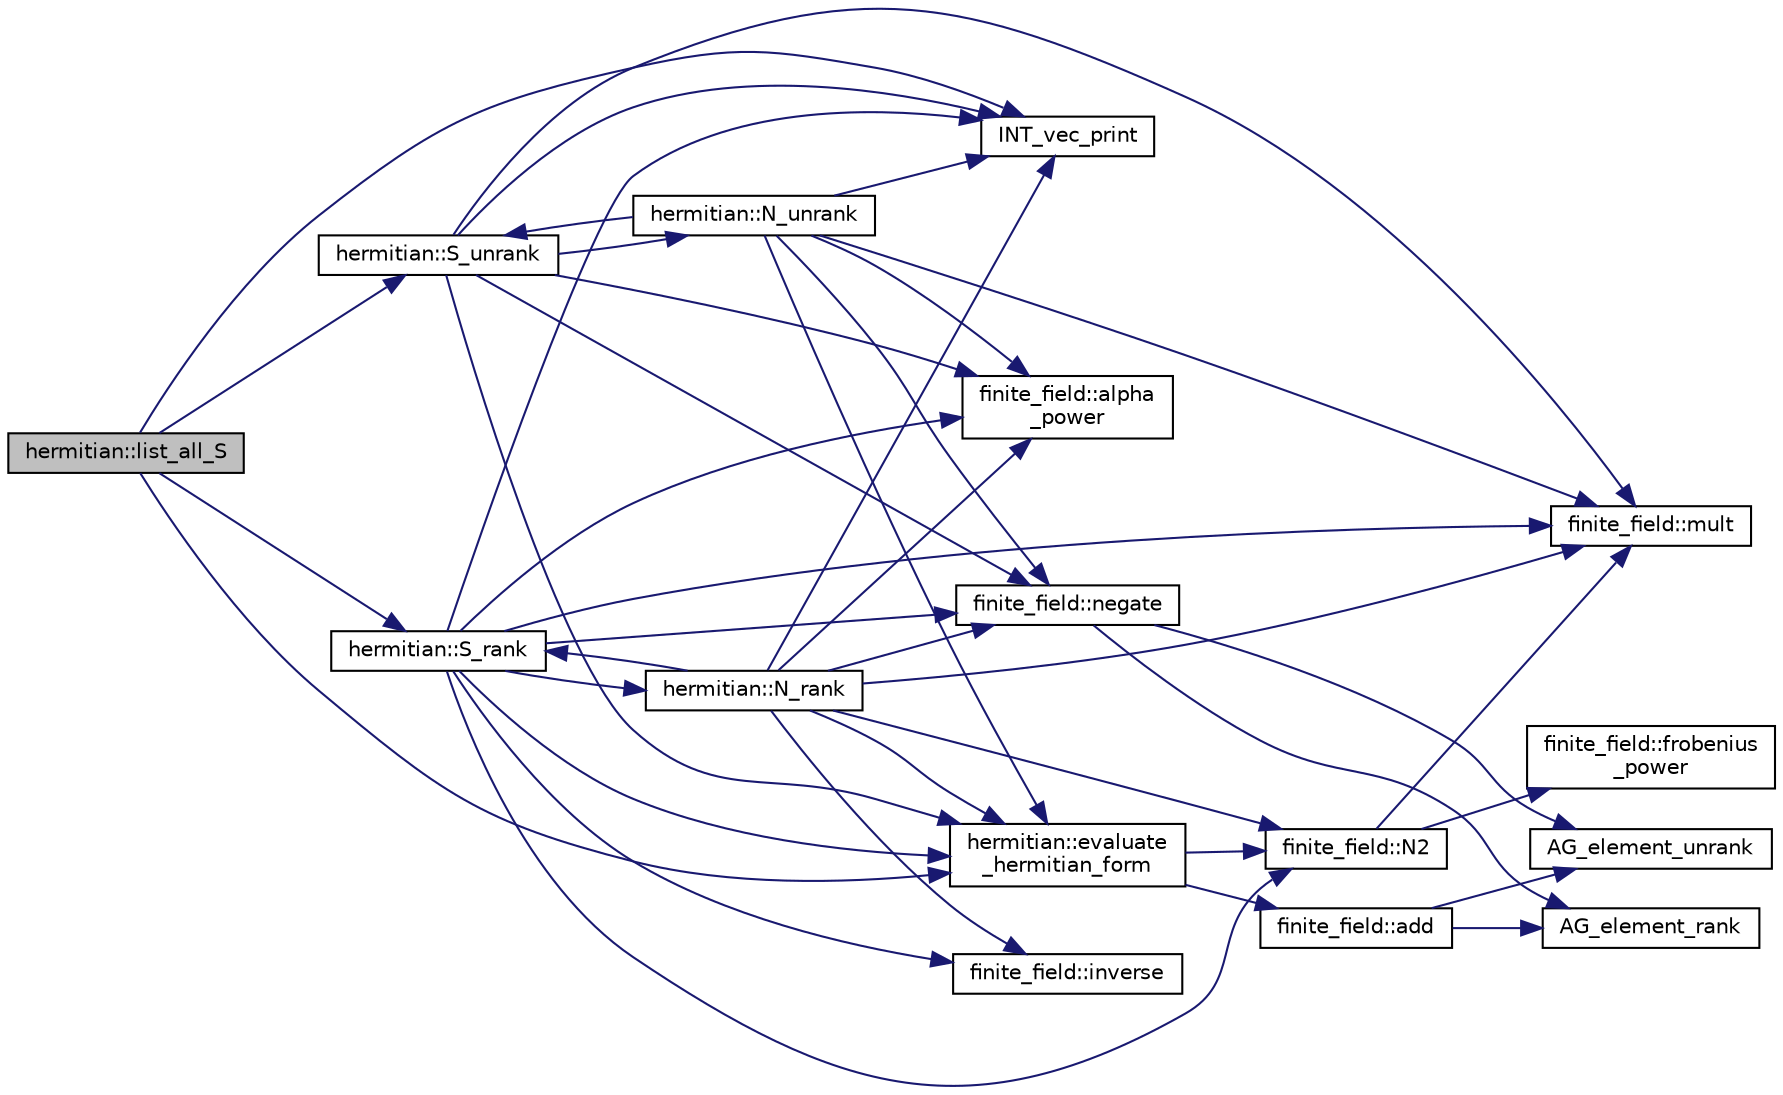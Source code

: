 digraph "hermitian::list_all_S"
{
  edge [fontname="Helvetica",fontsize="10",labelfontname="Helvetica",labelfontsize="10"];
  node [fontname="Helvetica",fontsize="10",shape=record];
  rankdir="LR";
  Node78 [label="hermitian::list_all_S",height=0.2,width=0.4,color="black", fillcolor="grey75", style="filled", fontcolor="black"];
  Node78 -> Node79 [color="midnightblue",fontsize="10",style="solid",fontname="Helvetica"];
  Node79 [label="hermitian::S_unrank",height=0.2,width=0.4,color="black", fillcolor="white", style="filled",URL="$d4/d11/classhermitian.html#a99def79f7db25874225ac043dd7f2180"];
  Node79 -> Node80 [color="midnightblue",fontsize="10",style="solid",fontname="Helvetica"];
  Node80 [label="hermitian::N_unrank",height=0.2,width=0.4,color="black", fillcolor="white", style="filled",URL="$d4/d11/classhermitian.html#a14b8d2fefc06ee5a6dddd22360178f78"];
  Node80 -> Node81 [color="midnightblue",fontsize="10",style="solid",fontname="Helvetica"];
  Node81 [label="INT_vec_print",height=0.2,width=0.4,color="black", fillcolor="white", style="filled",URL="$df/dbf/sajeeb_8_c.html#a79a5901af0b47dd0d694109543c027fe"];
  Node80 -> Node82 [color="midnightblue",fontsize="10",style="solid",fontname="Helvetica"];
  Node82 [label="hermitian::evaluate\l_hermitian_form",height=0.2,width=0.4,color="black", fillcolor="white", style="filled",URL="$d4/d11/classhermitian.html#a8f44e894b4941a4bac5b985c69ba81e5"];
  Node82 -> Node83 [color="midnightblue",fontsize="10",style="solid",fontname="Helvetica"];
  Node83 [label="finite_field::N2",height=0.2,width=0.4,color="black", fillcolor="white", style="filled",URL="$df/d5a/classfinite__field.html#adf6c3cec79318341ba1f4a59f08eaaff"];
  Node83 -> Node84 [color="midnightblue",fontsize="10",style="solid",fontname="Helvetica"];
  Node84 [label="finite_field::frobenius\l_power",height=0.2,width=0.4,color="black", fillcolor="white", style="filled",URL="$df/d5a/classfinite__field.html#aec23e43aaefc0ed601cdfa3139496a92"];
  Node83 -> Node85 [color="midnightblue",fontsize="10",style="solid",fontname="Helvetica"];
  Node85 [label="finite_field::mult",height=0.2,width=0.4,color="black", fillcolor="white", style="filled",URL="$df/d5a/classfinite__field.html#a24fb5917aa6d4d656fd855b7f44a13b0"];
  Node82 -> Node86 [color="midnightblue",fontsize="10",style="solid",fontname="Helvetica"];
  Node86 [label="finite_field::add",height=0.2,width=0.4,color="black", fillcolor="white", style="filled",URL="$df/d5a/classfinite__field.html#a8f12328a27500f3c7be0c849ebbc9d14"];
  Node86 -> Node87 [color="midnightblue",fontsize="10",style="solid",fontname="Helvetica"];
  Node87 [label="AG_element_unrank",height=0.2,width=0.4,color="black", fillcolor="white", style="filled",URL="$d4/d67/geometry_8h.html#a4a33b86c87b2879b97cfa1327abe2885"];
  Node86 -> Node88 [color="midnightblue",fontsize="10",style="solid",fontname="Helvetica"];
  Node88 [label="AG_element_rank",height=0.2,width=0.4,color="black", fillcolor="white", style="filled",URL="$d4/d67/geometry_8h.html#ab2ac908d07dd8038fd996e26bdc75c17"];
  Node80 -> Node89 [color="midnightblue",fontsize="10",style="solid",fontname="Helvetica"];
  Node89 [label="finite_field::negate",height=0.2,width=0.4,color="black", fillcolor="white", style="filled",URL="$df/d5a/classfinite__field.html#aa9d798298f25d4a9262b5bc5f1733e31"];
  Node89 -> Node87 [color="midnightblue",fontsize="10",style="solid",fontname="Helvetica"];
  Node89 -> Node88 [color="midnightblue",fontsize="10",style="solid",fontname="Helvetica"];
  Node80 -> Node85 [color="midnightblue",fontsize="10",style="solid",fontname="Helvetica"];
  Node80 -> Node90 [color="midnightblue",fontsize="10",style="solid",fontname="Helvetica"];
  Node90 [label="finite_field::alpha\l_power",height=0.2,width=0.4,color="black", fillcolor="white", style="filled",URL="$df/d5a/classfinite__field.html#aa1d31b58f7fe2798e20f74890ae29c51"];
  Node80 -> Node79 [color="midnightblue",fontsize="10",style="solid",fontname="Helvetica"];
  Node79 -> Node82 [color="midnightblue",fontsize="10",style="solid",fontname="Helvetica"];
  Node79 -> Node89 [color="midnightblue",fontsize="10",style="solid",fontname="Helvetica"];
  Node79 -> Node85 [color="midnightblue",fontsize="10",style="solid",fontname="Helvetica"];
  Node79 -> Node90 [color="midnightblue",fontsize="10",style="solid",fontname="Helvetica"];
  Node79 -> Node81 [color="midnightblue",fontsize="10",style="solid",fontname="Helvetica"];
  Node78 -> Node82 [color="midnightblue",fontsize="10",style="solid",fontname="Helvetica"];
  Node78 -> Node81 [color="midnightblue",fontsize="10",style="solid",fontname="Helvetica"];
  Node78 -> Node91 [color="midnightblue",fontsize="10",style="solid",fontname="Helvetica"];
  Node91 [label="hermitian::S_rank",height=0.2,width=0.4,color="black", fillcolor="white", style="filled",URL="$d4/d11/classhermitian.html#ad1fcccaaee63d207a9e7adef62b7a01a"];
  Node91 -> Node81 [color="midnightblue",fontsize="10",style="solid",fontname="Helvetica"];
  Node91 -> Node92 [color="midnightblue",fontsize="10",style="solid",fontname="Helvetica"];
  Node92 [label="hermitian::N_rank",height=0.2,width=0.4,color="black", fillcolor="white", style="filled",URL="$d4/d11/classhermitian.html#a8c7ec85ac5e9899ebf3d5c3d58ca64da"];
  Node92 -> Node81 [color="midnightblue",fontsize="10",style="solid",fontname="Helvetica"];
  Node92 -> Node82 [color="midnightblue",fontsize="10",style="solid",fontname="Helvetica"];
  Node92 -> Node89 [color="midnightblue",fontsize="10",style="solid",fontname="Helvetica"];
  Node92 -> Node83 [color="midnightblue",fontsize="10",style="solid",fontname="Helvetica"];
  Node92 -> Node85 [color="midnightblue",fontsize="10",style="solid",fontname="Helvetica"];
  Node92 -> Node93 [color="midnightblue",fontsize="10",style="solid",fontname="Helvetica"];
  Node93 [label="finite_field::inverse",height=0.2,width=0.4,color="black", fillcolor="white", style="filled",URL="$df/d5a/classfinite__field.html#a69f2a12c01e70b7ce2d115c5221c9cdd"];
  Node92 -> Node90 [color="midnightblue",fontsize="10",style="solid",fontname="Helvetica"];
  Node92 -> Node91 [color="midnightblue",fontsize="10",style="solid",fontname="Helvetica"];
  Node91 -> Node82 [color="midnightblue",fontsize="10",style="solid",fontname="Helvetica"];
  Node91 -> Node89 [color="midnightblue",fontsize="10",style="solid",fontname="Helvetica"];
  Node91 -> Node83 [color="midnightblue",fontsize="10",style="solid",fontname="Helvetica"];
  Node91 -> Node85 [color="midnightblue",fontsize="10",style="solid",fontname="Helvetica"];
  Node91 -> Node93 [color="midnightblue",fontsize="10",style="solid",fontname="Helvetica"];
  Node91 -> Node90 [color="midnightblue",fontsize="10",style="solid",fontname="Helvetica"];
}
